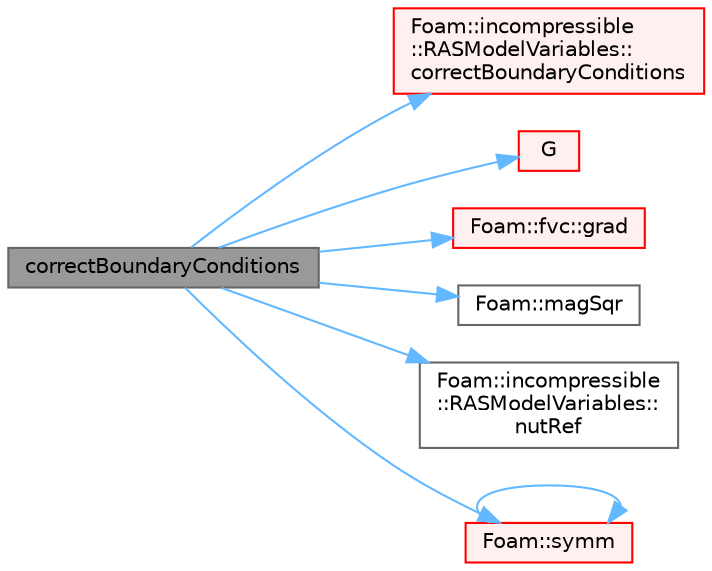 digraph "correctBoundaryConditions"
{
 // LATEX_PDF_SIZE
  bgcolor="transparent";
  edge [fontname=Helvetica,fontsize=10,labelfontname=Helvetica,labelfontsize=10];
  node [fontname=Helvetica,fontsize=10,shape=box,height=0.2,width=0.4];
  rankdir="LR";
  Node1 [id="Node000001",label="correctBoundaryConditions",height=0.2,width=0.4,color="gray40", fillcolor="grey60", style="filled", fontcolor="black",tooltip=" "];
  Node1 -> Node2 [id="edge1_Node000001_Node000002",color="steelblue1",style="solid",tooltip=" "];
  Node2 [id="Node000002",label="Foam::incompressible\l::RASModelVariables::\lcorrectBoundaryConditions",height=0.2,width=0.4,color="red", fillcolor="#FFF0F0", style="filled",URL="$classFoam_1_1incompressible_1_1RASModelVariables.html#a3e5bbeee0a24d3b7dde60b3dea701008",tooltip=" "];
  Node1 -> Node9 [id="edge2_Node000001_Node000009",color="steelblue1",style="solid",tooltip=" "];
  Node9 [id="Node000009",label="G",height=0.2,width=0.4,color="red", fillcolor="#FFF0F0", style="filled",URL="$classFoam_1_1incompressible_1_1RASVariables_1_1kOmegaSST.html#a1d2f71514130a1f7ec680870f1c891d6",tooltip=" "];
  Node1 -> Node16 [id="edge3_Node000001_Node000016",color="steelblue1",style="solid",tooltip=" "];
  Node16 [id="Node000016",label="Foam::fvc::grad",height=0.2,width=0.4,color="red", fillcolor="#FFF0F0", style="filled",URL="$namespaceFoam_1_1fvc.html#a094a9cf8cbcd7511778abc82036c8a4b",tooltip=" "];
  Node1 -> Node30 [id="edge4_Node000001_Node000030",color="steelblue1",style="solid",tooltip=" "];
  Node30 [id="Node000030",label="Foam::magSqr",height=0.2,width=0.4,color="grey40", fillcolor="white", style="filled",URL="$namespaceFoam.html#aea671360975cf54141f555a789ce3148",tooltip=" "];
  Node1 -> Node31 [id="edge5_Node000001_Node000031",color="steelblue1",style="solid",tooltip=" "];
  Node31 [id="Node000031",label="Foam::incompressible\l::RASModelVariables::\lnutRef",height=0.2,width=0.4,color="grey40", fillcolor="white", style="filled",URL="$classFoam_1_1incompressible_1_1RASModelVariables.html#ac32a83826c6cb2f78faf8ebd502a6376",tooltip=" "];
  Node1 -> Node32 [id="edge6_Node000001_Node000032",color="steelblue1",style="solid",tooltip=" "];
  Node32 [id="Node000032",label="Foam::symm",height=0.2,width=0.4,color="red", fillcolor="#FFF0F0", style="filled",URL="$namespaceFoam.html#a112755faabb5ff081d7a25a936a1d3c4",tooltip=" "];
  Node32 -> Node32 [id="edge7_Node000032_Node000032",color="steelblue1",style="solid",tooltip=" "];
}
